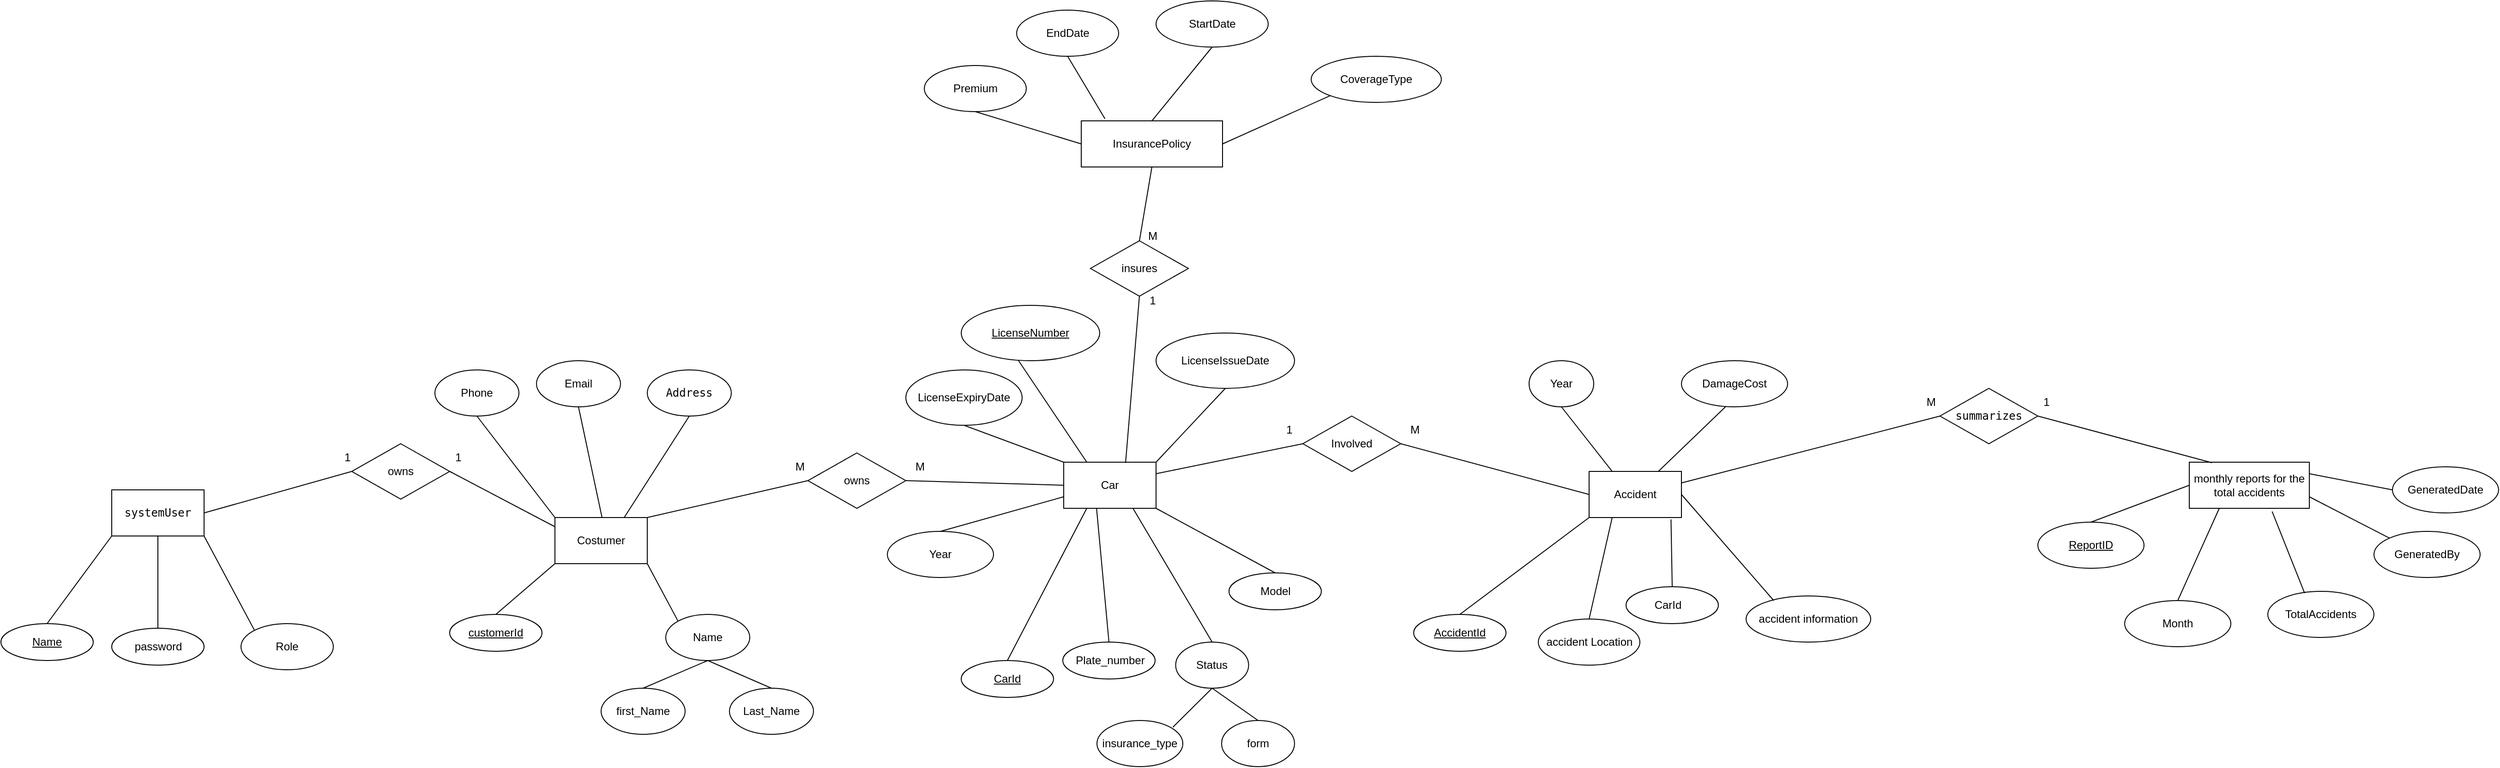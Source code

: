 <mxfile version="27.0.5">
  <diagram name="Page-1" id="okh1VXxzsCY8qhAmtDJN">
    <mxGraphModel dx="1818" dy="750" grid="1" gridSize="10" guides="1" tooltips="1" connect="1" arrows="1" fold="1" page="1" pageScale="1" pageWidth="827" pageHeight="1169" math="0" shadow="0">
      <root>
        <mxCell id="0" />
        <mxCell id="1" parent="0" />
        <mxCell id="ipDesZMDNSXh6acfg1Pq-1" value="&lt;font face=&quot;monospace&quot;&gt;systemUser&lt;/font&gt;" style="html=1;dashed=0;whiteSpace=wrap;" parent="1" vertex="1">
          <mxGeometry x="-240" y="550" width="100" height="50" as="geometry" />
        </mxCell>
        <mxCell id="ipDesZMDNSXh6acfg1Pq-5" value="Name" style="ellipse;whiteSpace=wrap;html=1;align=center;fontStyle=4;" parent="1" vertex="1">
          <mxGeometry x="-360" y="695" width="100" height="40" as="geometry" />
        </mxCell>
        <mxCell id="ipDesZMDNSXh6acfg1Pq-13" value="" style="endArrow=none;html=1;rounded=0;entryX=0;entryY=1;entryDx=0;entryDy=0;exitX=0.5;exitY=0;exitDx=0;exitDy=0;" parent="1" source="ipDesZMDNSXh6acfg1Pq-5" target="ipDesZMDNSXh6acfg1Pq-1" edge="1">
          <mxGeometry width="50" height="50" relative="1" as="geometry">
            <mxPoint x="-280" y="700" as="sourcePoint" />
            <mxPoint x="90" y="690" as="targetPoint" />
          </mxGeometry>
        </mxCell>
        <mxCell id="ipDesZMDNSXh6acfg1Pq-14" value="" style="endArrow=none;html=1;rounded=0;entryX=0.5;entryY=1;entryDx=0;entryDy=0;exitX=0.5;exitY=0;exitDx=0;exitDy=0;" parent="1" source="ipDesZMDNSXh6acfg1Pq-4" target="ipDesZMDNSXh6acfg1Pq-1" edge="1">
          <mxGeometry width="50" height="50" relative="1" as="geometry">
            <mxPoint x="-190" y="700" as="sourcePoint" />
            <mxPoint x="-140" y="650" as="targetPoint" />
          </mxGeometry>
        </mxCell>
        <mxCell id="ipDesZMDNSXh6acfg1Pq-22" value="owns" style="rhombus;whiteSpace=wrap;html=1;" parent="1" vertex="1">
          <mxGeometry x="20" y="500" width="106" height="60" as="geometry" />
        </mxCell>
        <mxCell id="ipDesZMDNSXh6acfg1Pq-23" value="" style="endArrow=none;html=1;rounded=0;entryX=0;entryY=0.5;entryDx=0;entryDy=0;exitX=1;exitY=0.5;exitDx=0;exitDy=0;" parent="1" source="ipDesZMDNSXh6acfg1Pq-1" target="ipDesZMDNSXh6acfg1Pq-22" edge="1">
          <mxGeometry width="50" height="50" relative="1" as="geometry">
            <mxPoint x="-80" y="730" as="sourcePoint" />
            <mxPoint x="-30" y="680" as="targetPoint" />
          </mxGeometry>
        </mxCell>
        <mxCell id="ipDesZMDNSXh6acfg1Pq-24" value="1" style="text;html=1;align=center;verticalAlign=middle;resizable=0;points=[];autosize=1;strokeColor=none;fillColor=none;" parent="1" vertex="1">
          <mxGeometry y="500" width="30" height="30" as="geometry" />
        </mxCell>
        <mxCell id="ipDesZMDNSXh6acfg1Pq-25" value="" style="endArrow=none;html=1;rounded=0;entryX=1;entryY=0.5;entryDx=0;entryDy=0;" parent="1" target="ipDesZMDNSXh6acfg1Pq-22" edge="1">
          <mxGeometry width="50" height="50" relative="1" as="geometry">
            <mxPoint x="240" y="590" as="sourcePoint" />
            <mxPoint x="230" y="660" as="targetPoint" />
          </mxGeometry>
        </mxCell>
        <mxCell id="ipDesZMDNSXh6acfg1Pq-26" value="Costumer" style="html=1;dashed=0;whiteSpace=wrap;" parent="1" vertex="1">
          <mxGeometry x="240" y="580" width="100" height="50" as="geometry" />
        </mxCell>
        <mxCell id="ipDesZMDNSXh6acfg1Pq-27" value="1" style="text;html=1;align=center;verticalAlign=middle;resizable=0;points=[];autosize=1;strokeColor=none;fillColor=none;" parent="1" vertex="1">
          <mxGeometry x="120" y="500" width="30" height="30" as="geometry" />
        </mxCell>
        <mxCell id="ipDesZMDNSXh6acfg1Pq-28" value="" style="endArrow=none;html=1;rounded=0;entryX=0;entryY=1;entryDx=0;entryDy=0;exitX=0.5;exitY=0;exitDx=0;exitDy=0;" parent="1" source="ipDesZMDNSXh6acfg1Pq-38" target="ipDesZMDNSXh6acfg1Pq-26" edge="1">
          <mxGeometry width="50" height="50" relative="1" as="geometry">
            <mxPoint x="180" y="720" as="sourcePoint" />
            <mxPoint x="240" y="660" as="targetPoint" />
          </mxGeometry>
        </mxCell>
        <mxCell id="ipDesZMDNSXh6acfg1Pq-38" value="customerId" style="ellipse;whiteSpace=wrap;html=1;align=center;fontStyle=4;" parent="1" vertex="1">
          <mxGeometry x="126" y="685" width="100" height="40" as="geometry" />
        </mxCell>
        <mxCell id="ipDesZMDNSXh6acfg1Pq-53" value="" style="endArrow=none;html=1;rounded=0;entryX=0;entryY=0.5;entryDx=0;entryDy=0;exitX=1;exitY=0;exitDx=0;exitDy=0;" parent="1" source="ipDesZMDNSXh6acfg1Pq-26" target="ipDesZMDNSXh6acfg1Pq-58" edge="1">
          <mxGeometry width="50" height="50" relative="1" as="geometry">
            <mxPoint x="370" y="605" as="sourcePoint" />
            <mxPoint x="510" y="540" as="targetPoint" />
          </mxGeometry>
        </mxCell>
        <mxCell id="ipDesZMDNSXh6acfg1Pq-58" value="owns" style="rhombus;whiteSpace=wrap;html=1;" parent="1" vertex="1">
          <mxGeometry x="514" y="510" width="106" height="60" as="geometry" />
        </mxCell>
        <mxCell id="ipDesZMDNSXh6acfg1Pq-59" value="M" style="text;html=1;align=center;verticalAlign=middle;resizable=0;points=[];autosize=1;strokeColor=none;fillColor=none;" parent="1" vertex="1">
          <mxGeometry x="490" y="510" width="30" height="30" as="geometry" />
        </mxCell>
        <mxCell id="ipDesZMDNSXh6acfg1Pq-60" value="" style="endArrow=none;html=1;rounded=0;entryX=1;entryY=0.5;entryDx=0;entryDy=0;exitX=0;exitY=0.5;exitDx=0;exitDy=0;" parent="1" source="ipDesZMDNSXh6acfg1Pq-61" target="ipDesZMDNSXh6acfg1Pq-76" edge="1">
          <mxGeometry width="50" height="50" relative="1" as="geometry">
            <mxPoint x="1550" y="620" as="sourcePoint" />
            <mxPoint x="1470.0" y="480.0" as="targetPoint" />
          </mxGeometry>
        </mxCell>
        <mxCell id="ipDesZMDNSXh6acfg1Pq-61" value="Accident" style="html=1;dashed=0;whiteSpace=wrap;" parent="1" vertex="1">
          <mxGeometry x="1360" y="530" width="100" height="50" as="geometry" />
        </mxCell>
        <mxCell id="ipDesZMDNSXh6acfg1Pq-62" value="M" style="text;html=1;align=center;verticalAlign=middle;resizable=0;points=[];autosize=1;strokeColor=none;fillColor=none;" parent="1" vertex="1">
          <mxGeometry x="620" y="510" width="30" height="30" as="geometry" />
        </mxCell>
        <mxCell id="ipDesZMDNSXh6acfg1Pq-63" value="" style="endArrow=none;html=1;rounded=0;entryX=0;entryY=1;entryDx=0;entryDy=0;exitX=0.5;exitY=0;exitDx=0;exitDy=0;" parent="1" source="ipDesZMDNSXh6acfg1Pq-67" target="ipDesZMDNSXh6acfg1Pq-61" edge="1">
          <mxGeometry width="50" height="50" relative="1" as="geometry">
            <mxPoint x="1490" y="750" as="sourcePoint" />
            <mxPoint x="1550" y="690" as="targetPoint" />
          </mxGeometry>
        </mxCell>
        <mxCell id="ipDesZMDNSXh6acfg1Pq-65" value="" style="endArrow=none;html=1;rounded=0;exitX=0.5;exitY=0;exitDx=0;exitDy=0;entryX=0.25;entryY=1;entryDx=0;entryDy=0;" parent="1" source="ipDesZMDNSXh6acfg1Pq-69" target="ipDesZMDNSXh6acfg1Pq-61" edge="1">
          <mxGeometry width="50" height="50" relative="1" as="geometry">
            <mxPoint x="1620" y="760" as="sourcePoint" />
            <mxPoint x="1610" y="660" as="targetPoint" />
            <Array as="points" />
          </mxGeometry>
        </mxCell>
        <mxCell id="ipDesZMDNSXh6acfg1Pq-66" value="" style="endArrow=none;html=1;rounded=0;entryX=0.887;entryY=1.04;entryDx=0;entryDy=0;entryPerimeter=0;exitX=0.5;exitY=0;exitDx=0;exitDy=0;" parent="1" source="ipDesZMDNSXh6acfg1Pq-70" target="ipDesZMDNSXh6acfg1Pq-61" edge="1">
          <mxGeometry width="50" height="50" relative="1" as="geometry">
            <mxPoint x="1680" y="740" as="sourcePoint" />
            <mxPoint x="1700" y="700" as="targetPoint" />
          </mxGeometry>
        </mxCell>
        <mxCell id="ipDesZMDNSXh6acfg1Pq-67" value="&lt;span style=&quot;text-wrap-mode: nowrap;&quot;&gt;AccidentId&lt;/span&gt;" style="ellipse;whiteSpace=wrap;html=1;align=center;fontStyle=4;" parent="1" vertex="1">
          <mxGeometry x="1170" y="685" width="100" height="40" as="geometry" />
        </mxCell>
        <mxCell id="ipDesZMDNSXh6acfg1Pq-70" value="" style="ellipse;whiteSpace=wrap;html=1;align=center;fontStyle=4;" parent="1" vertex="1">
          <mxGeometry x="1400" y="655" width="100" height="40" as="geometry" />
        </mxCell>
        <mxCell id="ipDesZMDNSXh6acfg1Pq-73" value="&lt;blockquote style=&quot;margin: 0 0 0 40px; border: none; padding: 0px;&quot;&gt;CarId&lt;/blockquote&gt;" style="text;html=1;align=center;verticalAlign=middle;resizable=0;points=[];autosize=1;strokeColor=none;fillColor=none;" parent="1" vertex="1">
          <mxGeometry x="1380" y="660" width="90" height="30" as="geometry" />
        </mxCell>
        <mxCell id="ipDesZMDNSXh6acfg1Pq-76" value="Involved" style="rhombus;whiteSpace=wrap;html=1;" parent="1" vertex="1">
          <mxGeometry x="1050" y="470" width="106" height="60" as="geometry" />
        </mxCell>
        <mxCell id="ipDesZMDNSXh6acfg1Pq-77" value="1" style="text;html=1;align=center;verticalAlign=middle;resizable=0;points=[];autosize=1;strokeColor=none;fillColor=none;" parent="1" vertex="1">
          <mxGeometry x="1020" y="470" width="30" height="30" as="geometry" />
        </mxCell>
        <mxCell id="ipDesZMDNSXh6acfg1Pq-78" value="" style="endArrow=none;html=1;rounded=0;exitX=1;exitY=0.25;exitDx=0;exitDy=0;entryX=0;entryY=0.5;entryDx=0;entryDy=0;" parent="1" source="ipDesZMDNSXh6acfg1Pq-79" target="ipDesZMDNSXh6acfg1Pq-76" edge="1">
          <mxGeometry width="50" height="50" relative="1" as="geometry">
            <mxPoint x="1220" y="685" as="sourcePoint" />
            <mxPoint x="1040" y="550" as="targetPoint" />
          </mxGeometry>
        </mxCell>
        <mxCell id="ipDesZMDNSXh6acfg1Pq-79" value="Car" style="html=1;dashed=0;whiteSpace=wrap;" parent="1" vertex="1">
          <mxGeometry x="791" y="520" width="100" height="50" as="geometry" />
        </mxCell>
        <mxCell id="ipDesZMDNSXh6acfg1Pq-80" value="M" style="text;html=1;align=center;verticalAlign=middle;resizable=0;points=[];autosize=1;strokeColor=none;fillColor=none;" parent="1" vertex="1">
          <mxGeometry x="1156" y="470" width="30" height="30" as="geometry" />
        </mxCell>
        <mxCell id="ipDesZMDNSXh6acfg1Pq-81" value="" style="endArrow=none;html=1;rounded=0;entryX=0.25;entryY=1;entryDx=0;entryDy=0;exitX=0.5;exitY=0;exitDx=0;exitDy=0;" parent="1" source="ipDesZMDNSXh6acfg1Pq-85" target="ipDesZMDNSXh6acfg1Pq-79" edge="1">
          <mxGeometry width="50" height="50" relative="1" as="geometry">
            <mxPoint x="1160" y="815" as="sourcePoint" />
            <mxPoint x="1220" y="755" as="targetPoint" />
          </mxGeometry>
        </mxCell>
        <mxCell id="ipDesZMDNSXh6acfg1Pq-82" value="" style="endArrow=none;html=1;rounded=0;entryX=0.356;entryY=1.006;entryDx=0;entryDy=0;entryPerimeter=0;exitX=0.5;exitY=0;exitDx=0;exitDy=0;" parent="1" source="ipDesZMDNSXh6acfg1Pq-86" target="ipDesZMDNSXh6acfg1Pq-79" edge="1">
          <mxGeometry width="50" height="50" relative="1" as="geometry">
            <mxPoint x="1230" y="835" as="sourcePoint" />
            <mxPoint x="1270" y="745" as="targetPoint" />
          </mxGeometry>
        </mxCell>
        <mxCell id="ipDesZMDNSXh6acfg1Pq-83" value="" style="endArrow=none;html=1;rounded=0;exitX=0.5;exitY=0;exitDx=0;exitDy=0;entryX=1;entryY=1;entryDx=0;entryDy=0;" parent="1" source="ipDesZMDNSXh6acfg1Pq-87" target="ipDesZMDNSXh6acfg1Pq-79" edge="1">
          <mxGeometry width="50" height="50" relative="1" as="geometry">
            <mxPoint x="1290" y="825" as="sourcePoint" />
            <mxPoint x="1280" y="725" as="targetPoint" />
            <Array as="points" />
          </mxGeometry>
        </mxCell>
        <mxCell id="ipDesZMDNSXh6acfg1Pq-96" style="edgeStyle=orthogonalEdgeStyle;rounded=0;orthogonalLoop=1;jettySize=auto;html=1;exitX=1;exitY=0;exitDx=0;exitDy=0;" parent="1" source="ipDesZMDNSXh6acfg1Pq-85" edge="1">
          <mxGeometry relative="1" as="geometry">
            <mxPoint x="765" y="740.0" as="targetPoint" />
          </mxGeometry>
        </mxCell>
        <mxCell id="ipDesZMDNSXh6acfg1Pq-85" value="CarId" style="ellipse;whiteSpace=wrap;html=1;align=center;fontStyle=4;" parent="1" vertex="1">
          <mxGeometry x="680" y="735" width="100" height="40" as="geometry" />
        </mxCell>
        <mxCell id="ipDesZMDNSXh6acfg1Pq-86" value="" style="ellipse;whiteSpace=wrap;html=1;align=center;fontStyle=4;" parent="1" vertex="1">
          <mxGeometry x="790" y="715" width="100" height="40" as="geometry" />
        </mxCell>
        <mxCell id="ipDesZMDNSXh6acfg1Pq-89" value="Plate_number" style="text;html=1;align=center;verticalAlign=middle;resizable=0;points=[];autosize=1;strokeColor=none;fillColor=none;" parent="1" vertex="1">
          <mxGeometry x="791" y="720" width="100" height="30" as="geometry" />
        </mxCell>
        <mxCell id="ipDesZMDNSXh6acfg1Pq-99" value="" style="endArrow=none;html=1;rounded=0;entryX=0;entryY=0.5;entryDx=0;entryDy=0;exitX=1;exitY=0.5;exitDx=0;exitDy=0;" parent="1" source="ipDesZMDNSXh6acfg1Pq-58" target="ipDesZMDNSXh6acfg1Pq-79" edge="1">
          <mxGeometry width="50" height="50" relative="1" as="geometry">
            <mxPoint x="620" y="580" as="sourcePoint" />
            <mxPoint x="720" y="520" as="targetPoint" />
            <Array as="points" />
          </mxGeometry>
        </mxCell>
        <mxCell id="exIWR_tdd47xBgkcnG5o-1" style="edgeStyle=orthogonalEdgeStyle;rounded=0;orthogonalLoop=1;jettySize=auto;html=1;exitX=0.5;exitY=1;exitDx=0;exitDy=0;" parent="1" source="ipDesZMDNSXh6acfg1Pq-1" target="ipDesZMDNSXh6acfg1Pq-1" edge="1">
          <mxGeometry relative="1" as="geometry" />
        </mxCell>
        <mxCell id="exIWR_tdd47xBgkcnG5o-27" value="&lt;span style=&quot;text-align: left;&quot;&gt;accident information&lt;/span&gt;" style="ellipse;whiteSpace=wrap;html=1;" parent="1" vertex="1">
          <mxGeometry x="1530" y="665" width="135" height="50" as="geometry" />
        </mxCell>
        <mxCell id="exIWR_tdd47xBgkcnG5o-28" value="" style="endArrow=none;html=1;rounded=0;entryX=1;entryY=0.5;entryDx=0;entryDy=0;exitX=0.222;exitY=0.1;exitDx=0;exitDy=0;exitPerimeter=0;" parent="1" source="exIWR_tdd47xBgkcnG5o-27" target="ipDesZMDNSXh6acfg1Pq-61" edge="1">
          <mxGeometry width="50" height="50" relative="1" as="geometry">
            <mxPoint x="1597.5" y="640" as="sourcePoint" />
            <mxPoint x="1510" y="556" as="targetPoint" />
          </mxGeometry>
        </mxCell>
        <mxCell id="exIWR_tdd47xBgkcnG5o-38" value="Role" style="ellipse;whiteSpace=wrap;html=1;" parent="1" vertex="1">
          <mxGeometry x="-100" y="695" width="100" height="50" as="geometry" />
        </mxCell>
        <mxCell id="exIWR_tdd47xBgkcnG5o-39" value="" style="endArrow=none;html=1;rounded=0;entryX=1;entryY=1;entryDx=0;entryDy=0;exitX=0;exitY=0;exitDx=0;exitDy=0;" parent="1" source="exIWR_tdd47xBgkcnG5o-38" target="ipDesZMDNSXh6acfg1Pq-1" edge="1">
          <mxGeometry width="50" height="50" relative="1" as="geometry">
            <mxPoint x="-75" y="700" as="sourcePoint" />
            <mxPoint x="-135" y="600" as="targetPoint" />
          </mxGeometry>
        </mxCell>
        <mxCell id="exIWR_tdd47xBgkcnG5o-40" value="Name" style="ellipse;whiteSpace=wrap;html=1;" parent="1" vertex="1">
          <mxGeometry x="360" y="685" width="91" height="50" as="geometry" />
        </mxCell>
        <mxCell id="exIWR_tdd47xBgkcnG5o-41" value="" style="endArrow=none;html=1;rounded=0;entryX=1;entryY=1;entryDx=0;entryDy=0;exitX=0;exitY=0;exitDx=0;exitDy=0;" parent="1" source="exIWR_tdd47xBgkcnG5o-40" target="ipDesZMDNSXh6acfg1Pq-26" edge="1">
          <mxGeometry width="50" height="50" relative="1" as="geometry">
            <mxPoint x="431" y="740" as="sourcePoint" />
            <mxPoint x="360" y="627" as="targetPoint" />
          </mxGeometry>
        </mxCell>
        <mxCell id="exIWR_tdd47xBgkcnG5o-43" value="&lt;span style=&quot;text-align: left;&quot;&gt;Phone&lt;/span&gt;" style="ellipse;whiteSpace=wrap;html=1;" parent="1" vertex="1">
          <mxGeometry x="110" y="420" width="91" height="50" as="geometry" />
        </mxCell>
        <mxCell id="exIWR_tdd47xBgkcnG5o-44" value="" style="endArrow=none;html=1;rounded=0;entryX=0.5;entryY=1;entryDx=0;entryDy=0;exitX=0;exitY=0;exitDx=0;exitDy=0;" parent="1" source="ipDesZMDNSXh6acfg1Pq-26" target="exIWR_tdd47xBgkcnG5o-43" edge="1">
          <mxGeometry width="50" height="50" relative="1" as="geometry">
            <mxPoint x="390" y="730" as="sourcePoint" />
            <mxPoint x="440" y="680" as="targetPoint" />
            <Array as="points" />
          </mxGeometry>
        </mxCell>
        <mxCell id="exIWR_tdd47xBgkcnG5o-45" value="" style="endArrow=none;html=1;rounded=0;entryX=0.5;entryY=1;entryDx=0;entryDy=0;exitX=0;exitY=0;exitDx=0;exitDy=0;" parent="1" target="exIWR_tdd47xBgkcnG5o-46" edge="1">
          <mxGeometry width="50" height="50" relative="1" as="geometry">
            <mxPoint x="291" y="580" as="sourcePoint" />
            <mxPoint x="297" y="450" as="targetPoint" />
            <Array as="points" />
          </mxGeometry>
        </mxCell>
        <mxCell id="exIWR_tdd47xBgkcnG5o-46" value="&lt;span style=&quot;text-align: left;&quot;&gt;Email&lt;/span&gt;" style="ellipse;whiteSpace=wrap;html=1;" parent="1" vertex="1">
          <mxGeometry x="220" y="410" width="91" height="50" as="geometry" />
        </mxCell>
        <mxCell id="exIWR_tdd47xBgkcnG5o-48" value="&lt;span style=&quot;font-family: monospace; text-align: left;&quot;&gt;Address&lt;/span&gt;" style="ellipse;whiteSpace=wrap;html=1;" parent="1" vertex="1">
          <mxGeometry x="340" y="420" width="91" height="50" as="geometry" />
        </mxCell>
        <mxCell id="exIWR_tdd47xBgkcnG5o-49" value="" style="endArrow=none;html=1;rounded=0;entryX=0.5;entryY=1;entryDx=0;entryDy=0;exitX=0.75;exitY=0;exitDx=0;exitDy=0;" parent="1" source="ipDesZMDNSXh6acfg1Pq-26" target="exIWR_tdd47xBgkcnG5o-48" edge="1">
          <mxGeometry width="50" height="50" relative="1" as="geometry">
            <mxPoint x="340" y="570" as="sourcePoint" />
            <mxPoint x="345" y="440" as="targetPoint" />
            <Array as="points" />
          </mxGeometry>
        </mxCell>
        <mxCell id="exIWR_tdd47xBgkcnG5o-51" value="Year" style="ellipse;whiteSpace=wrap;html=1;" parent="1" vertex="1">
          <mxGeometry x="600" y="595" width="115" height="50" as="geometry" />
        </mxCell>
        <mxCell id="exIWR_tdd47xBgkcnG5o-55" value="" style="endArrow=none;html=1;rounded=0;entryX=0.5;entryY=0;entryDx=0;entryDy=0;exitX=0;exitY=0.75;exitDx=0;exitDy=0;" parent="1" source="ipDesZMDNSXh6acfg1Pq-79" target="exIWR_tdd47xBgkcnG5o-51" edge="1">
          <mxGeometry width="50" height="50" relative="1" as="geometry">
            <mxPoint x="840" y="490" as="sourcePoint" />
            <mxPoint x="900.5" y="440" as="targetPoint" />
          </mxGeometry>
        </mxCell>
        <mxCell id="exIWR_tdd47xBgkcnG5o-56" value="" style="endArrow=none;html=1;rounded=0;entryX=0.5;entryY=1;entryDx=0;entryDy=0;exitX=0.67;exitY=0.015;exitDx=0;exitDy=0;exitPerimeter=0;" parent="1" source="ipDesZMDNSXh6acfg1Pq-79" target="exIWR_tdd47xBgkcnG5o-89" edge="1">
          <mxGeometry width="50" height="50" relative="1" as="geometry">
            <mxPoint x="850" y="510" as="sourcePoint" />
            <mxPoint x="867" y="410" as="targetPoint" />
          </mxGeometry>
        </mxCell>
        <mxCell id="exIWR_tdd47xBgkcnG5o-58" style="edgeStyle=orthogonalEdgeStyle;rounded=0;orthogonalLoop=1;jettySize=auto;html=1;exitX=0.5;exitY=1;exitDx=0;exitDy=0;" parent="1" edge="1">
          <mxGeometry relative="1" as="geometry">
            <mxPoint x="867" y="410" as="sourcePoint" />
            <mxPoint x="867" y="410" as="targetPoint" />
          </mxGeometry>
        </mxCell>
        <mxCell id="exIWR_tdd47xBgkcnG5o-60" value="Year" style="ellipse;whiteSpace=wrap;html=1;" parent="1" vertex="1">
          <mxGeometry x="1295" y="410" width="70" height="50" as="geometry" />
        </mxCell>
        <mxCell id="exIWR_tdd47xBgkcnG5o-61" value="DamageCost" style="ellipse;whiteSpace=wrap;html=1;" parent="1" vertex="1">
          <mxGeometry x="1460" y="410" width="115" height="50" as="geometry" />
        </mxCell>
        <mxCell id="exIWR_tdd47xBgkcnG5o-62" value="" style="endArrow=none;html=1;rounded=0;entryX=0.5;entryY=1;entryDx=0;entryDy=0;exitX=0.25;exitY=0;exitDx=0;exitDy=0;" parent="1" source="ipDesZMDNSXh6acfg1Pq-61" target="exIWR_tdd47xBgkcnG5o-60" edge="1">
          <mxGeometry width="50" height="50" relative="1" as="geometry">
            <mxPoint x="1381" y="523" as="sourcePoint" />
            <mxPoint x="1380" y="450" as="targetPoint" />
          </mxGeometry>
        </mxCell>
        <mxCell id="exIWR_tdd47xBgkcnG5o-64" value="" style="endArrow=none;html=1;rounded=0;entryX=0.417;entryY=0.995;entryDx=0;entryDy=0;entryPerimeter=0;exitX=0.75;exitY=0;exitDx=0;exitDy=0;" parent="1" source="ipDesZMDNSXh6acfg1Pq-61" target="exIWR_tdd47xBgkcnG5o-61" edge="1">
          <mxGeometry width="50" height="50" relative="1" as="geometry">
            <mxPoint x="1500" y="530" as="sourcePoint" />
            <mxPoint x="1550" y="480" as="targetPoint" />
          </mxGeometry>
        </mxCell>
        <mxCell id="exIWR_tdd47xBgkcnG5o-65" value="&lt;span style=&quot;text-align: left;&quot;&gt;monthly reports for the total accidents&lt;/span&gt;" style="html=1;dashed=0;whiteSpace=wrap;" parent="1" vertex="1">
          <mxGeometry x="2010" y="520" width="130" height="50" as="geometry" />
        </mxCell>
        <mxCell id="exIWR_tdd47xBgkcnG5o-71" value="&lt;code data-end=&quot;1112&quot; data-start=&quot;1100&quot;&gt;summarizes&lt;/code&gt;" style="rhombus;whiteSpace=wrap;html=1;" parent="1" vertex="1">
          <mxGeometry x="1740" y="440" width="106" height="60" as="geometry" />
        </mxCell>
        <mxCell id="exIWR_tdd47xBgkcnG5o-72" value="" style="endArrow=none;html=1;rounded=0;entryX=1;entryY=0.5;entryDx=0;entryDy=0;exitX=0.19;exitY=0.012;exitDx=0;exitDy=0;exitPerimeter=0;" parent="1" source="exIWR_tdd47xBgkcnG5o-65" target="exIWR_tdd47xBgkcnG5o-71" edge="1">
          <mxGeometry width="50" height="50" relative="1" as="geometry">
            <mxPoint x="2064" y="525" as="sourcePoint" />
            <mxPoint x="1860" y="470" as="targetPoint" />
          </mxGeometry>
        </mxCell>
        <mxCell id="exIWR_tdd47xBgkcnG5o-73" value="" style="endArrow=none;html=1;rounded=0;entryX=1;entryY=0.25;entryDx=0;entryDy=0;exitX=0;exitY=0.5;exitDx=0;exitDy=0;" parent="1" source="exIWR_tdd47xBgkcnG5o-71" target="ipDesZMDNSXh6acfg1Pq-61" edge="1">
          <mxGeometry width="50" height="50" relative="1" as="geometry">
            <mxPoint x="1704" y="542.5" as="sourcePoint" />
            <mxPoint x="1500" y="487.5" as="targetPoint" />
          </mxGeometry>
        </mxCell>
        <mxCell id="exIWR_tdd47xBgkcnG5o-74" value="M" style="text;html=1;align=center;verticalAlign=middle;resizable=0;points=[];autosize=1;strokeColor=none;fillColor=none;" parent="1" vertex="1">
          <mxGeometry x="1715" y="440" width="30" height="30" as="geometry" />
        </mxCell>
        <mxCell id="exIWR_tdd47xBgkcnG5o-76" value="1" style="text;html=1;align=center;verticalAlign=middle;resizable=0;points=[];autosize=1;strokeColor=none;fillColor=none;" parent="1" vertex="1">
          <mxGeometry x="1840" y="440" width="30" height="30" as="geometry" />
        </mxCell>
        <mxCell id="exIWR_tdd47xBgkcnG5o-77" value="GeneratedBy" style="ellipse;whiteSpace=wrap;html=1;" parent="1" vertex="1">
          <mxGeometry x="2210" y="595" width="115" height="50" as="geometry" />
        </mxCell>
        <mxCell id="exIWR_tdd47xBgkcnG5o-78" value="&lt;u&gt;ReportID&lt;/u&gt;" style="ellipse;whiteSpace=wrap;html=1;" parent="1" vertex="1">
          <mxGeometry x="1846" y="585" width="115" height="50" as="geometry" />
        </mxCell>
        <mxCell id="exIWR_tdd47xBgkcnG5o-79" value="TotalAccidents" style="ellipse;whiteSpace=wrap;html=1;" parent="1" vertex="1">
          <mxGeometry x="2095" y="660" width="115" height="50" as="geometry" />
        </mxCell>
        <mxCell id="exIWR_tdd47xBgkcnG5o-80" value="Month" style="ellipse;whiteSpace=wrap;html=1;" parent="1" vertex="1">
          <mxGeometry x="1940" y="670" width="115" height="50" as="geometry" />
        </mxCell>
        <mxCell id="exIWR_tdd47xBgkcnG5o-81" value="" style="endArrow=none;html=1;rounded=0;entryX=0;entryY=0.5;entryDx=0;entryDy=0;exitX=0.5;exitY=0;exitDx=0;exitDy=0;" parent="1" source="exIWR_tdd47xBgkcnG5o-78" target="exIWR_tdd47xBgkcnG5o-65" edge="1">
          <mxGeometry width="50" height="50" relative="1" as="geometry">
            <mxPoint x="1920" y="585" as="sourcePoint" />
            <mxPoint x="1993" y="515" as="targetPoint" />
          </mxGeometry>
        </mxCell>
        <mxCell id="exIWR_tdd47xBgkcnG5o-82" value="" style="endArrow=none;html=1;rounded=0;entryX=0.25;entryY=1;entryDx=0;entryDy=0;exitX=0.5;exitY=0;exitDx=0;exitDy=0;" parent="1" source="exIWR_tdd47xBgkcnG5o-80" target="exIWR_tdd47xBgkcnG5o-65" edge="1">
          <mxGeometry width="50" height="50" relative="1" as="geometry">
            <mxPoint x="1982" y="670" as="sourcePoint" />
            <mxPoint x="2055" y="600" as="targetPoint" />
          </mxGeometry>
        </mxCell>
        <mxCell id="exIWR_tdd47xBgkcnG5o-83" value="" style="endArrow=none;html=1;rounded=0;entryX=0.69;entryY=1.068;entryDx=0;entryDy=0;entryPerimeter=0;exitX=0.347;exitY=0.039;exitDx=0;exitDy=0;exitPerimeter=0;" parent="1" source="exIWR_tdd47xBgkcnG5o-79" target="exIWR_tdd47xBgkcnG5o-65" edge="1">
          <mxGeometry width="50" height="50" relative="1" as="geometry">
            <mxPoint x="2055" y="670" as="sourcePoint" />
            <mxPoint x="2128" y="600" as="targetPoint" />
          </mxGeometry>
        </mxCell>
        <mxCell id="exIWR_tdd47xBgkcnG5o-84" value="" style="endArrow=none;html=1;rounded=0;entryX=1;entryY=0.75;entryDx=0;entryDy=0;exitX=0;exitY=0;exitDx=0;exitDy=0;" parent="1" source="exIWR_tdd47xBgkcnG5o-77" target="exIWR_tdd47xBgkcnG5o-65" edge="1">
          <mxGeometry width="50" height="50" relative="1" as="geometry">
            <mxPoint x="2230" y="600" as="sourcePoint" />
            <mxPoint x="2303" y="530" as="targetPoint" />
          </mxGeometry>
        </mxCell>
        <mxCell id="exIWR_tdd47xBgkcnG5o-85" value="GeneratedDate" style="ellipse;whiteSpace=wrap;html=1;" parent="1" vertex="1">
          <mxGeometry x="2230" y="525" width="115" height="50" as="geometry" />
        </mxCell>
        <mxCell id="exIWR_tdd47xBgkcnG5o-87" value="" style="endArrow=none;html=1;rounded=0;entryX=1;entryY=0.25;entryDx=0;entryDy=0;exitX=0;exitY=0.5;exitDx=0;exitDy=0;" parent="1" source="exIWR_tdd47xBgkcnG5o-85" target="exIWR_tdd47xBgkcnG5o-65" edge="1">
          <mxGeometry width="50" height="50" relative="1" as="geometry">
            <mxPoint x="2230" y="585" as="sourcePoint" />
            <mxPoint x="2144" y="540" as="targetPoint" />
          </mxGeometry>
        </mxCell>
        <mxCell id="exIWR_tdd47xBgkcnG5o-88" value="&lt;span style=&quot;text-align: left;&quot;&gt;InsurancePolicy&lt;/span&gt;" style="html=1;dashed=0;whiteSpace=wrap;" parent="1" vertex="1">
          <mxGeometry x="810" y="150" width="153" height="50" as="geometry" />
        </mxCell>
        <mxCell id="exIWR_tdd47xBgkcnG5o-89" value="insures" style="rhombus;whiteSpace=wrap;html=1;" parent="1" vertex="1">
          <mxGeometry x="820" y="280" width="106" height="60" as="geometry" />
        </mxCell>
        <mxCell id="exIWR_tdd47xBgkcnG5o-90" value="" style="endArrow=none;html=1;rounded=0;entryX=0.5;entryY=1;entryDx=0;entryDy=0;exitX=0.5;exitY=0;exitDx=0;exitDy=0;" parent="1" source="exIWR_tdd47xBgkcnG5o-89" target="exIWR_tdd47xBgkcnG5o-88" edge="1">
          <mxGeometry width="50" height="50" relative="1" as="geometry">
            <mxPoint x="930" y="470" as="sourcePoint" />
            <mxPoint x="941.5" y="135" as="targetPoint" />
          </mxGeometry>
        </mxCell>
        <mxCell id="exIWR_tdd47xBgkcnG5o-91" value="CoverageType" style="ellipse;whiteSpace=wrap;html=1;" parent="1" vertex="1">
          <mxGeometry x="1059" y="80" width="141" height="50" as="geometry" />
        </mxCell>
        <mxCell id="exIWR_tdd47xBgkcnG5o-92" value="" style="endArrow=none;html=1;rounded=0;entryX=0;entryY=1;entryDx=0;entryDy=0;exitX=1;exitY=0.5;exitDx=0;exitDy=0;" parent="1" source="exIWR_tdd47xBgkcnG5o-88" target="exIWR_tdd47xBgkcnG5o-91" edge="1">
          <mxGeometry width="50" height="50" relative="1" as="geometry">
            <mxPoint x="1050" y="270" as="sourcePoint" />
            <mxPoint x="1064" y="190" as="targetPoint" />
          </mxGeometry>
        </mxCell>
        <mxCell id="exIWR_tdd47xBgkcnG5o-93" value="StartDate " style="ellipse;whiteSpace=wrap;html=1;" parent="1" vertex="1">
          <mxGeometry x="891" y="20" width="121.5" height="50" as="geometry" />
        </mxCell>
        <mxCell id="exIWR_tdd47xBgkcnG5o-94" value="" style="endArrow=none;html=1;rounded=0;entryX=0.5;entryY=1;entryDx=0;entryDy=0;exitX=0.5;exitY=0;exitDx=0;exitDy=0;" parent="1" source="exIWR_tdd47xBgkcnG5o-88" target="exIWR_tdd47xBgkcnG5o-93" edge="1">
          <mxGeometry width="50" height="50" relative="1" as="geometry">
            <mxPoint x="895.5" y="150" as="sourcePoint" />
            <mxPoint x="1011.5" y="97" as="targetPoint" />
          </mxGeometry>
        </mxCell>
        <mxCell id="exIWR_tdd47xBgkcnG5o-95" value="EndDate " style="ellipse;whiteSpace=wrap;html=1;" parent="1" vertex="1">
          <mxGeometry x="740" y="30" width="110.5" height="50" as="geometry" />
        </mxCell>
        <mxCell id="exIWR_tdd47xBgkcnG5o-96" value="" style="endArrow=none;html=1;rounded=0;entryX=0.5;entryY=1;entryDx=0;entryDy=0;exitX=0.168;exitY=-0.044;exitDx=0;exitDy=0;exitPerimeter=0;" parent="1" source="exIWR_tdd47xBgkcnG5o-88" target="exIWR_tdd47xBgkcnG5o-95" edge="1">
          <mxGeometry width="50" height="50" relative="1" as="geometry">
            <mxPoint x="827.5" y="150" as="sourcePoint" />
            <mxPoint x="861.5" y="90" as="targetPoint" />
          </mxGeometry>
        </mxCell>
        <mxCell id="exIWR_tdd47xBgkcnG5o-97" value="Premium " style="ellipse;whiteSpace=wrap;html=1;" parent="1" vertex="1">
          <mxGeometry x="640" y="90" width="110.5" height="50" as="geometry" />
        </mxCell>
        <mxCell id="exIWR_tdd47xBgkcnG5o-98" value="" style="endArrow=none;html=1;rounded=0;entryX=0.5;entryY=1;entryDx=0;entryDy=0;exitX=0;exitY=0.5;exitDx=0;exitDy=0;" parent="1" source="exIWR_tdd47xBgkcnG5o-88" target="exIWR_tdd47xBgkcnG5o-97" edge="1">
          <mxGeometry width="50" height="50" relative="1" as="geometry">
            <mxPoint x="804.25" y="208" as="sourcePoint" />
            <mxPoint x="740.25" y="150" as="targetPoint" />
          </mxGeometry>
        </mxCell>
        <mxCell id="exIWR_tdd47xBgkcnG5o-99" value="1" style="text;html=1;align=center;verticalAlign=middle;resizable=0;points=[];autosize=1;strokeColor=none;fillColor=none;" parent="1" vertex="1">
          <mxGeometry x="871.5" y="330" width="30" height="30" as="geometry" />
        </mxCell>
        <mxCell id="exIWR_tdd47xBgkcnG5o-100" value="M" style="text;html=1;align=center;verticalAlign=middle;resizable=0;points=[];autosize=1;strokeColor=none;fillColor=none;" parent="1" vertex="1">
          <mxGeometry x="871.5" y="260" width="30" height="30" as="geometry" />
        </mxCell>
        <mxCell id="exIWR_tdd47xBgkcnG5o-103" value="Status" style="ellipse;whiteSpace=wrap;html=1;" parent="1" vertex="1">
          <mxGeometry x="912.25" y="715" width="79" height="50" as="geometry" />
        </mxCell>
        <mxCell id="exIWR_tdd47xBgkcnG5o-104" value="" style="endArrow=none;html=1;rounded=0;entryX=0.75;entryY=1;entryDx=0;entryDy=0;exitX=0.5;exitY=0;exitDx=0;exitDy=0;" parent="1" source="exIWR_tdd47xBgkcnG5o-103" target="ipDesZMDNSXh6acfg1Pq-79" edge="1">
          <mxGeometry width="50" height="50" relative="1" as="geometry">
            <mxPoint x="1026" y="643" as="sourcePoint" />
            <mxPoint x="926" y="530" as="targetPoint" />
          </mxGeometry>
        </mxCell>
        <mxCell id="exIWR_tdd47xBgkcnG5o-105" value="" style="endArrow=none;html=1;rounded=0;exitX=1;exitY=0;exitDx=0;exitDy=0;entryX=0.5;entryY=1;entryDx=0;entryDy=0;" parent="1" source="ipDesZMDNSXh6acfg1Pq-79" target="exIWR_tdd47xBgkcnG5o-106" edge="1">
          <mxGeometry width="50" height="50" relative="1" as="geometry">
            <mxPoint x="325" y="590" as="sourcePoint" />
            <mxPoint x="460" y="450" as="targetPoint" />
            <Array as="points" />
          </mxGeometry>
        </mxCell>
        <mxCell id="exIWR_tdd47xBgkcnG5o-106" value="LicenseIssueDate" style="ellipse;whiteSpace=wrap;html=1;" parent="1" vertex="1">
          <mxGeometry x="891" y="380" width="150" height="60" as="geometry" />
        </mxCell>
        <mxCell id="exIWR_tdd47xBgkcnG5o-107" value="LicenseExpiryDate" style="ellipse;whiteSpace=wrap;html=1;" parent="1" vertex="1">
          <mxGeometry x="620" y="420" width="126" height="60" as="geometry" />
        </mxCell>
        <mxCell id="exIWR_tdd47xBgkcnG5o-108" value="" style="endArrow=none;html=1;rounded=0;exitX=0;exitY=0;exitDx=0;exitDy=0;entryX=0.5;entryY=1;entryDx=0;entryDy=0;" parent="1" source="ipDesZMDNSXh6acfg1Pq-79" target="exIWR_tdd47xBgkcnG5o-107" edge="1">
          <mxGeometry width="50" height="50" relative="1" as="geometry">
            <mxPoint x="337" y="589" as="sourcePoint" />
            <mxPoint x="486" y="465" as="targetPoint" />
            <Array as="points" />
          </mxGeometry>
        </mxCell>
        <mxCell id="exIWR_tdd47xBgkcnG5o-109" value="" style="endArrow=none;html=1;rounded=0;exitX=0.25;exitY=0;exitDx=0;exitDy=0;entryX=0.413;entryY=0.996;entryDx=0;entryDy=0;entryPerimeter=0;" parent="1" source="ipDesZMDNSXh6acfg1Pq-79" target="exIWR_tdd47xBgkcnG5o-110" edge="1">
          <mxGeometry width="50" height="50" relative="1" as="geometry">
            <mxPoint x="337" y="589" as="sourcePoint" />
            <mxPoint x="440" y="380" as="targetPoint" />
            <Array as="points" />
          </mxGeometry>
        </mxCell>
        <mxCell id="exIWR_tdd47xBgkcnG5o-110" value="&lt;u&gt;LicenseNumber&lt;/u&gt;" style="ellipse;whiteSpace=wrap;html=1;" parent="1" vertex="1">
          <mxGeometry x="680" y="350" width="150" height="60" as="geometry" />
        </mxCell>
        <mxCell id="Kt74wWyI747XTfWLrmEe-1" value="" style="group" vertex="1" connectable="0" parent="1">
          <mxGeometry x="-240" y="700" width="100" height="40" as="geometry" />
        </mxCell>
        <mxCell id="ipDesZMDNSXh6acfg1Pq-4" value="" style="ellipse;whiteSpace=wrap;html=1;align=center;fontStyle=4;" parent="Kt74wWyI747XTfWLrmEe-1" vertex="1">
          <mxGeometry width="100" height="40" as="geometry" />
        </mxCell>
        <mxCell id="ipDesZMDNSXh6acfg1Pq-42" value="password" style="text;html=1;align=center;verticalAlign=middle;resizable=0;points=[];autosize=1;strokeColor=none;fillColor=none;" parent="Kt74wWyI747XTfWLrmEe-1" vertex="1">
          <mxGeometry x="15" y="5" width="70" height="30" as="geometry" />
        </mxCell>
        <mxCell id="Kt74wWyI747XTfWLrmEe-2" value="" style="group" vertex="1" connectable="0" parent="1">
          <mxGeometry x="1300" y="690" width="120" height="50" as="geometry" />
        </mxCell>
        <mxCell id="ipDesZMDNSXh6acfg1Pq-69" value="" style="ellipse;whiteSpace=wrap;html=1;align=center;fontStyle=4;" parent="Kt74wWyI747XTfWLrmEe-2" vertex="1">
          <mxGeometry x="5" width="110" height="50" as="geometry" />
        </mxCell>
        <mxCell id="ipDesZMDNSXh6acfg1Pq-95" value="&lt;span style=&quot;text-align: left; text-wrap-mode: wrap;&quot;&gt;accident&amp;nbsp;&lt;/span&gt;Location" style="text;html=1;align=center;verticalAlign=middle;resizable=0;points=[];autosize=1;strokeColor=none;fillColor=none;" parent="Kt74wWyI747XTfWLrmEe-2" vertex="1">
          <mxGeometry y="10" width="120" height="30" as="geometry" />
        </mxCell>
        <mxCell id="Kt74wWyI747XTfWLrmEe-3" value="" style="group" vertex="1" connectable="0" parent="1">
          <mxGeometry x="970" y="640" width="100" height="40" as="geometry" />
        </mxCell>
        <mxCell id="ipDesZMDNSXh6acfg1Pq-87" value="" style="ellipse;whiteSpace=wrap;html=1;align=center;fontStyle=4;" parent="Kt74wWyI747XTfWLrmEe-3" vertex="1">
          <mxGeometry width="100" height="40" as="geometry" />
        </mxCell>
        <mxCell id="ipDesZMDNSXh6acfg1Pq-90" value="Model" style="text;html=1;align=center;verticalAlign=middle;resizable=0;points=[];autosize=1;strokeColor=none;fillColor=none;" parent="Kt74wWyI747XTfWLrmEe-3" vertex="1">
          <mxGeometry x="20" y="5" width="60" height="30" as="geometry" />
        </mxCell>
        <mxCell id="Kt74wWyI747XTfWLrmEe-4" value="form" style="ellipse;whiteSpace=wrap;html=1;" vertex="1" parent="1">
          <mxGeometry x="962" y="800" width="79" height="50" as="geometry" />
        </mxCell>
        <mxCell id="Kt74wWyI747XTfWLrmEe-5" value="insurance_type" style="ellipse;whiteSpace=wrap;html=1;" vertex="1" parent="1">
          <mxGeometry x="827" y="800" width="93" height="50" as="geometry" />
        </mxCell>
        <mxCell id="Kt74wWyI747XTfWLrmEe-6" value="" style="endArrow=none;html=1;rounded=0;exitX=0.884;exitY=0.145;exitDx=0;exitDy=0;exitPerimeter=0;entryX=0.5;entryY=1;entryDx=0;entryDy=0;" edge="1" parent="1" source="Kt74wWyI747XTfWLrmEe-5" target="exIWR_tdd47xBgkcnG5o-103">
          <mxGeometry width="50" height="50" relative="1" as="geometry">
            <mxPoint x="970" y="830" as="sourcePoint" />
            <mxPoint x="1020" y="780" as="targetPoint" />
          </mxGeometry>
        </mxCell>
        <mxCell id="Kt74wWyI747XTfWLrmEe-7" value="" style="endArrow=none;html=1;rounded=0;exitX=0.5;exitY=0;exitDx=0;exitDy=0;entryX=0.5;entryY=1;entryDx=0;entryDy=0;" edge="1" parent="1" source="Kt74wWyI747XTfWLrmEe-4" target="exIWR_tdd47xBgkcnG5o-103">
          <mxGeometry width="50" height="50" relative="1" as="geometry">
            <mxPoint x="920" y="780" as="sourcePoint" />
            <mxPoint x="970" y="730" as="targetPoint" />
          </mxGeometry>
        </mxCell>
        <mxCell id="Kt74wWyI747XTfWLrmEe-8" value="first_Name" style="ellipse;whiteSpace=wrap;html=1;" vertex="1" parent="1">
          <mxGeometry x="290" y="765" width="91" height="50" as="geometry" />
        </mxCell>
        <mxCell id="Kt74wWyI747XTfWLrmEe-9" value="Last_Name" style="ellipse;whiteSpace=wrap;html=1;" vertex="1" parent="1">
          <mxGeometry x="429" y="765" width="91" height="50" as="geometry" />
        </mxCell>
        <mxCell id="Kt74wWyI747XTfWLrmEe-10" value="" style="endArrow=none;html=1;rounded=0;entryX=0.5;entryY=0;entryDx=0;entryDy=0;exitX=0.5;exitY=1;exitDx=0;exitDy=0;" edge="1" parent="1" source="exIWR_tdd47xBgkcnG5o-40" target="Kt74wWyI747XTfWLrmEe-8">
          <mxGeometry width="50" height="50" relative="1" as="geometry">
            <mxPoint x="383" y="702" as="sourcePoint" />
            <mxPoint x="350" y="640" as="targetPoint" />
          </mxGeometry>
        </mxCell>
        <mxCell id="Kt74wWyI747XTfWLrmEe-11" value="" style="endArrow=none;html=1;rounded=0;entryX=0.5;entryY=1;entryDx=0;entryDy=0;exitX=0.5;exitY=0;exitDx=0;exitDy=0;" edge="1" parent="1" source="Kt74wWyI747XTfWLrmEe-9" target="exIWR_tdd47xBgkcnG5o-40">
          <mxGeometry width="50" height="50" relative="1" as="geometry">
            <mxPoint x="490" y="735" as="sourcePoint" />
            <mxPoint x="457" y="673" as="targetPoint" />
          </mxGeometry>
        </mxCell>
      </root>
    </mxGraphModel>
  </diagram>
</mxfile>
